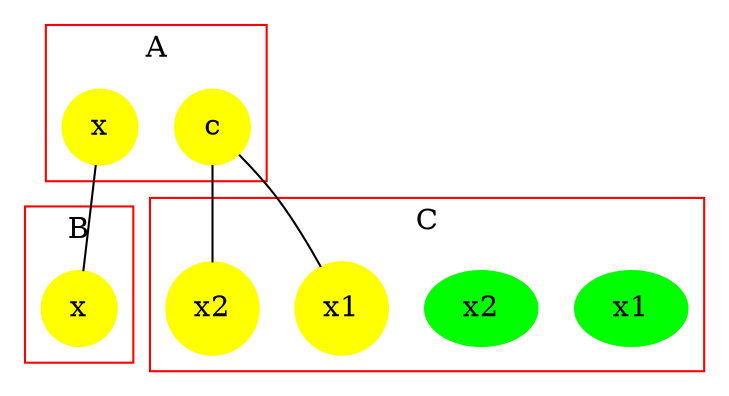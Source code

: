 #This file has been computed by KaSa: a Static Analyzer for Kappa (Kappa Static Analyzer (DomainBased-634-g6f194a2-dirty))
#Download sources/binaries at https://github.com/Kappa-Dev/KaSim
#
#Analysis launched at 2016/01/17 15:32:21 (GMT+1) on applecell.home
#Command line is: KaSa abc.ka
#
#This file contains the description of the contact map in dot.
#Please use graphviz (http://www.graphviz.org) or OmniGraffle to export it to a PDF
#
graph G{ 
subgraph cluster0 {
   0.0 [style = filled label = "x" shape =circle color = yellow size = "5"]
   0.1 [style = filled label = "c" shape =circle color = yellow size = "5"]
label =  "A";  shape = rectangle; color = red 
} ; 
subgraph cluster1 {
   1.0 [style = filled label = "x" shape =circle color = yellow size = "5"]
label =  "B";  shape = rectangle; color = red 
} ; 
subgraph cluster2 {
   2.0 [style = filled label = "x1" shape =ellipse color = green size = "5"]
   2.1 [style = filled label = "x2" shape =ellipse color = green size = "5"]
   2.2 [style = filled label = "x1" shape =circle color = yellow size = "5"]
   2.3 [style = filled label = "x2" shape =circle color = yellow size = "5"]
label =  "C";  shape = rectangle; color = red 
} ; 
0.0 -- 1.0
0.1 -- 2.2
0.1 -- 2.3
}
